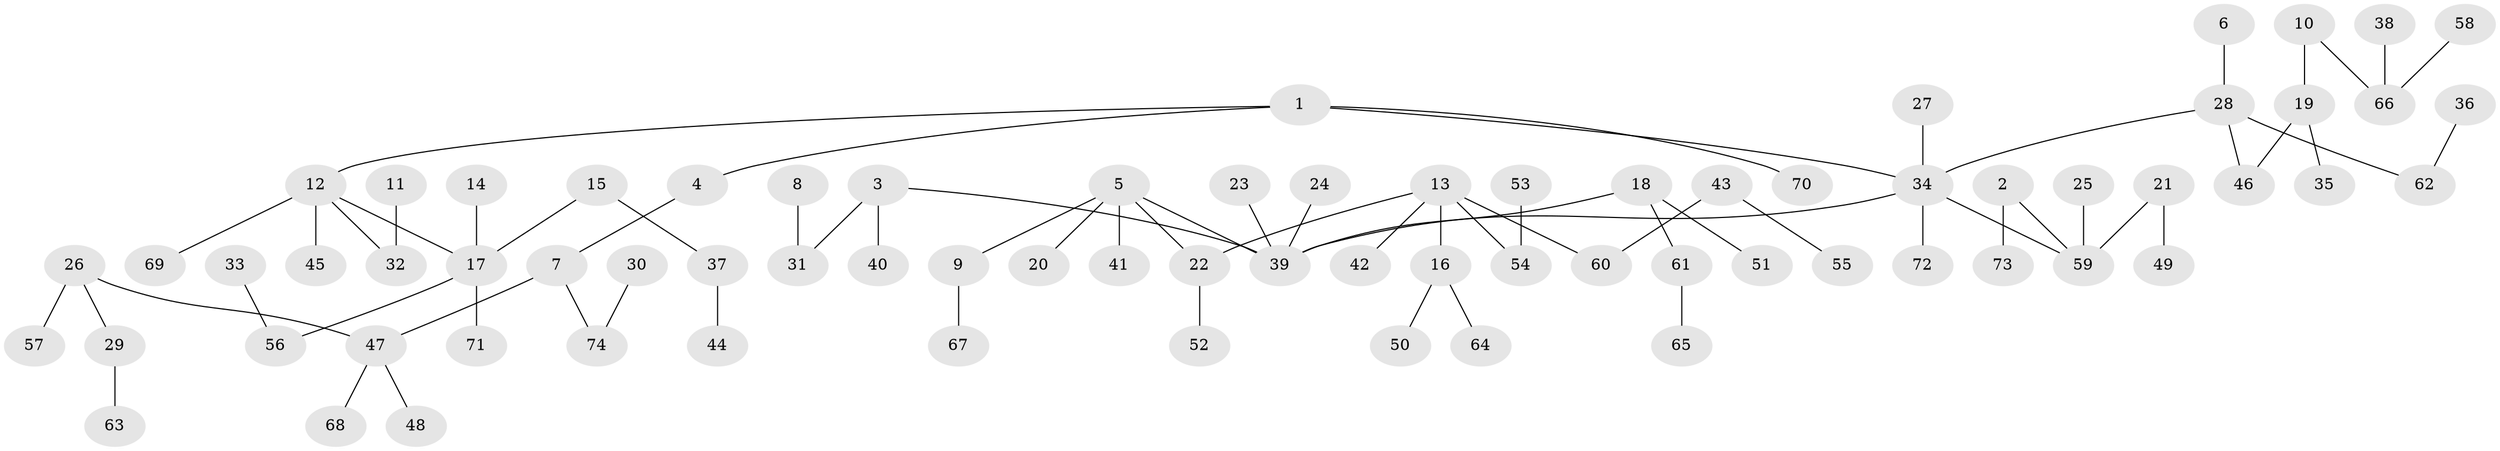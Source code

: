 // original degree distribution, {7: 0.016260162601626018, 4: 0.04065040650406504, 5: 0.04065040650406504, 6: 0.016260162601626018, 3: 0.13008130081300814, 2: 0.2601626016260163, 1: 0.4959349593495935}
// Generated by graph-tools (version 1.1) at 2025/37/03/04/25 23:37:27]
// undirected, 74 vertices, 73 edges
graph export_dot {
  node [color=gray90,style=filled];
  1;
  2;
  3;
  4;
  5;
  6;
  7;
  8;
  9;
  10;
  11;
  12;
  13;
  14;
  15;
  16;
  17;
  18;
  19;
  20;
  21;
  22;
  23;
  24;
  25;
  26;
  27;
  28;
  29;
  30;
  31;
  32;
  33;
  34;
  35;
  36;
  37;
  38;
  39;
  40;
  41;
  42;
  43;
  44;
  45;
  46;
  47;
  48;
  49;
  50;
  51;
  52;
  53;
  54;
  55;
  56;
  57;
  58;
  59;
  60;
  61;
  62;
  63;
  64;
  65;
  66;
  67;
  68;
  69;
  70;
  71;
  72;
  73;
  74;
  1 -- 4 [weight=1.0];
  1 -- 12 [weight=1.0];
  1 -- 34 [weight=1.0];
  1 -- 70 [weight=1.0];
  2 -- 59 [weight=1.0];
  2 -- 73 [weight=1.0];
  3 -- 31 [weight=1.0];
  3 -- 39 [weight=1.0];
  3 -- 40 [weight=1.0];
  4 -- 7 [weight=1.0];
  5 -- 9 [weight=1.0];
  5 -- 20 [weight=1.0];
  5 -- 22 [weight=1.0];
  5 -- 39 [weight=1.0];
  5 -- 41 [weight=1.0];
  6 -- 28 [weight=1.0];
  7 -- 47 [weight=1.0];
  7 -- 74 [weight=1.0];
  8 -- 31 [weight=1.0];
  9 -- 67 [weight=1.0];
  10 -- 19 [weight=1.0];
  10 -- 66 [weight=1.0];
  11 -- 32 [weight=1.0];
  12 -- 17 [weight=1.0];
  12 -- 32 [weight=1.0];
  12 -- 45 [weight=1.0];
  12 -- 69 [weight=1.0];
  13 -- 16 [weight=1.0];
  13 -- 22 [weight=1.0];
  13 -- 42 [weight=1.0];
  13 -- 54 [weight=1.0];
  13 -- 60 [weight=1.0];
  14 -- 17 [weight=1.0];
  15 -- 17 [weight=1.0];
  15 -- 37 [weight=1.0];
  16 -- 50 [weight=1.0];
  16 -- 64 [weight=1.0];
  17 -- 56 [weight=1.0];
  17 -- 71 [weight=1.0];
  18 -- 39 [weight=1.0];
  18 -- 51 [weight=1.0];
  18 -- 61 [weight=1.0];
  19 -- 35 [weight=1.0];
  19 -- 46 [weight=1.0];
  21 -- 49 [weight=1.0];
  21 -- 59 [weight=1.0];
  22 -- 52 [weight=1.0];
  23 -- 39 [weight=1.0];
  24 -- 39 [weight=1.0];
  25 -- 59 [weight=1.0];
  26 -- 29 [weight=1.0];
  26 -- 47 [weight=1.0];
  26 -- 57 [weight=1.0];
  27 -- 34 [weight=1.0];
  28 -- 34 [weight=1.0];
  28 -- 46 [weight=1.0];
  28 -- 62 [weight=1.0];
  29 -- 63 [weight=1.0];
  30 -- 74 [weight=1.0];
  33 -- 56 [weight=1.0];
  34 -- 39 [weight=1.0];
  34 -- 59 [weight=1.0];
  34 -- 72 [weight=1.0];
  36 -- 62 [weight=1.0];
  37 -- 44 [weight=1.0];
  38 -- 66 [weight=1.0];
  43 -- 55 [weight=1.0];
  43 -- 60 [weight=1.0];
  47 -- 48 [weight=1.0];
  47 -- 68 [weight=1.0];
  53 -- 54 [weight=1.0];
  58 -- 66 [weight=1.0];
  61 -- 65 [weight=1.0];
}
